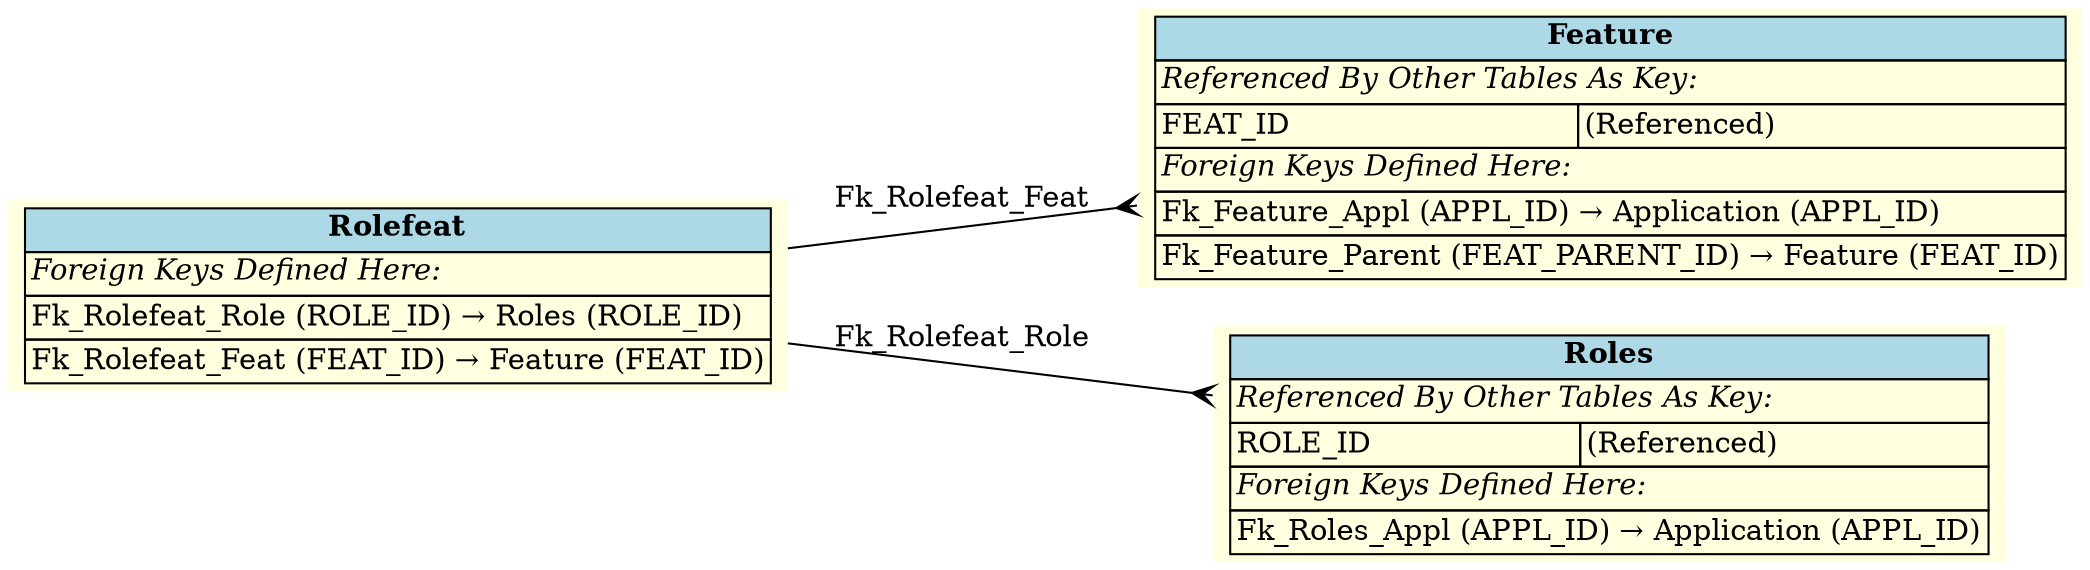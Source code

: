 digraph ERD {
  rankdir=LR;
  node [shape=plaintext, style=filled, fillcolor=lightyellow];
  edge [arrowhead=crow, arrowtail=none, dir=both, labelfontsize=10];

  "Rolefeat" [
    label=<
    <TABLE BORDER="0" CELLBORDER="1" CELLSPACING="0" BGCOLOR="lightyellow">
      <TR><TD COLSPAN="2" BGCOLOR="lightblue"><B>Rolefeat</B></TD></TR>
      <TR><TD COLSPAN="2" ALIGN="LEFT"><I>Foreign Keys Defined Here:</I></TD></TR>
      <TR><TD ALIGN="LEFT" COLSPAN="2">Fk_Rolefeat_Role (ROLE_ID) &rarr; Roles (ROLE_ID)</TD></TR>
      <TR><TD ALIGN="LEFT" COLSPAN="2">Fk_Rolefeat_Feat (FEAT_ID) &rarr; Feature (FEAT_ID)</TD></TR>
    </TABLE>
    >
  ];

  "Feature" [
    label=<
    <TABLE BORDER="0" CELLBORDER="1" CELLSPACING="0" BGCOLOR="lightyellow">
      <TR><TD COLSPAN="2" BGCOLOR="lightblue"><B>Feature</B></TD></TR>
      <TR><TD COLSPAN="2" ALIGN="LEFT"><I>Referenced By Other Tables As Key:</I></TD></TR>
      <TR><TD ALIGN="LEFT">FEAT_ID</TD><TD ALIGN="LEFT">(Referenced)</TD></TR>
      <TR><TD COLSPAN="2" ALIGN="LEFT"><I>Foreign Keys Defined Here:</I></TD></TR>
      <TR><TD ALIGN="LEFT" COLSPAN="2">Fk_Feature_Appl (APPL_ID) &rarr; Application (APPL_ID)</TD></TR>
      <TR><TD ALIGN="LEFT" COLSPAN="2">Fk_Feature_Parent (FEAT_PARENT_ID) &rarr; Feature (FEAT_ID)</TD></TR>
    </TABLE>
    >
  ];

  "Roles" [
    label=<
    <TABLE BORDER="0" CELLBORDER="1" CELLSPACING="0" BGCOLOR="lightyellow">
      <TR><TD COLSPAN="2" BGCOLOR="lightblue"><B>Roles</B></TD></TR>
      <TR><TD COLSPAN="2" ALIGN="LEFT"><I>Referenced By Other Tables As Key:</I></TD></TR>
      <TR><TD ALIGN="LEFT">ROLE_ID</TD><TD ALIGN="LEFT">(Referenced)</TD></TR>
      <TR><TD COLSPAN="2" ALIGN="LEFT"><I>Foreign Keys Defined Here:</I></TD></TR>
      <TR><TD ALIGN="LEFT" COLSPAN="2">Fk_Roles_Appl (APPL_ID) &rarr; Application (APPL_ID)</TD></TR>
    </TABLE>
    >
  ];

  "Rolefeat" -> "Feature" [label=" Fk_Rolefeat_Feat "];
  "Rolefeat" -> "Roles" [label=" Fk_Rolefeat_Role "];
}

